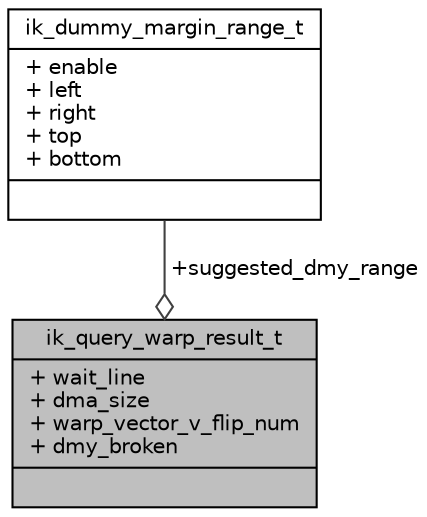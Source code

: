 digraph "ik_query_warp_result_t"
{
 // INTERACTIVE_SVG=YES
 // LATEX_PDF_SIZE
  bgcolor="transparent";
  edge [fontname="Helvetica",fontsize="10",labelfontname="Helvetica",labelfontsize="10"];
  node [fontname="Helvetica",fontsize="10",shape=record];
  Node1 [label="{ik_query_warp_result_t\n|+ wait_line\l+ dma_size\l+ warp_vector_v_flip_num\l+ dmy_broken\l|}",height=0.2,width=0.4,color="black", fillcolor="grey75", style="filled", fontcolor="black",tooltip=" "];
  Node2 -> Node1 [color="grey25",fontsize="10",style="solid",label=" +suggested_dmy_range" ,arrowhead="odiamond",fontname="Helvetica"];
  Node2 [label="{ik_dummy_margin_range_t\n|+ enable\l+ left\l+ right\l+ top\l+ bottom\l|}",height=0.2,width=0.4,color="black",URL="$d5/da5/structik__dummy__margin__range__t.html",tooltip=" "];
}
